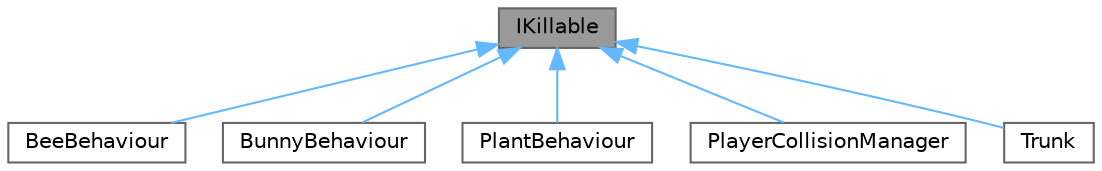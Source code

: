 digraph "IKillable"
{
 // LATEX_PDF_SIZE
  bgcolor="transparent";
  edge [fontname=Helvetica,fontsize=10,labelfontname=Helvetica,labelfontsize=10];
  node [fontname=Helvetica,fontsize=10,shape=box,height=0.2,width=0.4];
  Node1 [label="IKillable",height=0.2,width=0.4,color="gray40", fillcolor="grey60", style="filled", fontcolor="black",tooltip=" "];
  Node1 -> Node2 [dir="back",color="steelblue1",style="solid"];
  Node2 [label="BeeBehaviour",height=0.2,width=0.4,color="gray40", fillcolor="white", style="filled",URL="$class_bee_behaviour.html",tooltip="Sets the behaviour of the \"Bee\" enemy."];
  Node1 -> Node3 [dir="back",color="steelblue1",style="solid"];
  Node3 [label="BunnyBehaviour",height=0.2,width=0.4,color="gray40", fillcolor="white", style="filled",URL="$class_bunny_behaviour.html",tooltip="Behaviour of the \"Bunny\" enemy."];
  Node1 -> Node4 [dir="back",color="steelblue1",style="solid"];
  Node4 [label="PlantBehaviour",height=0.2,width=0.4,color="gray40", fillcolor="white", style="filled",URL="$class_plant_behaviour.html",tooltip=" "];
  Node1 -> Node5 [dir="back",color="steelblue1",style="solid"];
  Node5 [label="PlayerCollisionManager",height=0.2,width=0.4,color="gray40", fillcolor="white", style="filled",URL="$class_player_collision_manager.html",tooltip=" "];
  Node1 -> Node6 [dir="back",color="steelblue1",style="solid"];
  Node6 [label="Trunk",height=0.2,width=0.4,color="gray40", fillcolor="white", style="filled",URL="$class_trunk.html",tooltip="Class handling the behaviour of the Trunk enemy."];
}
